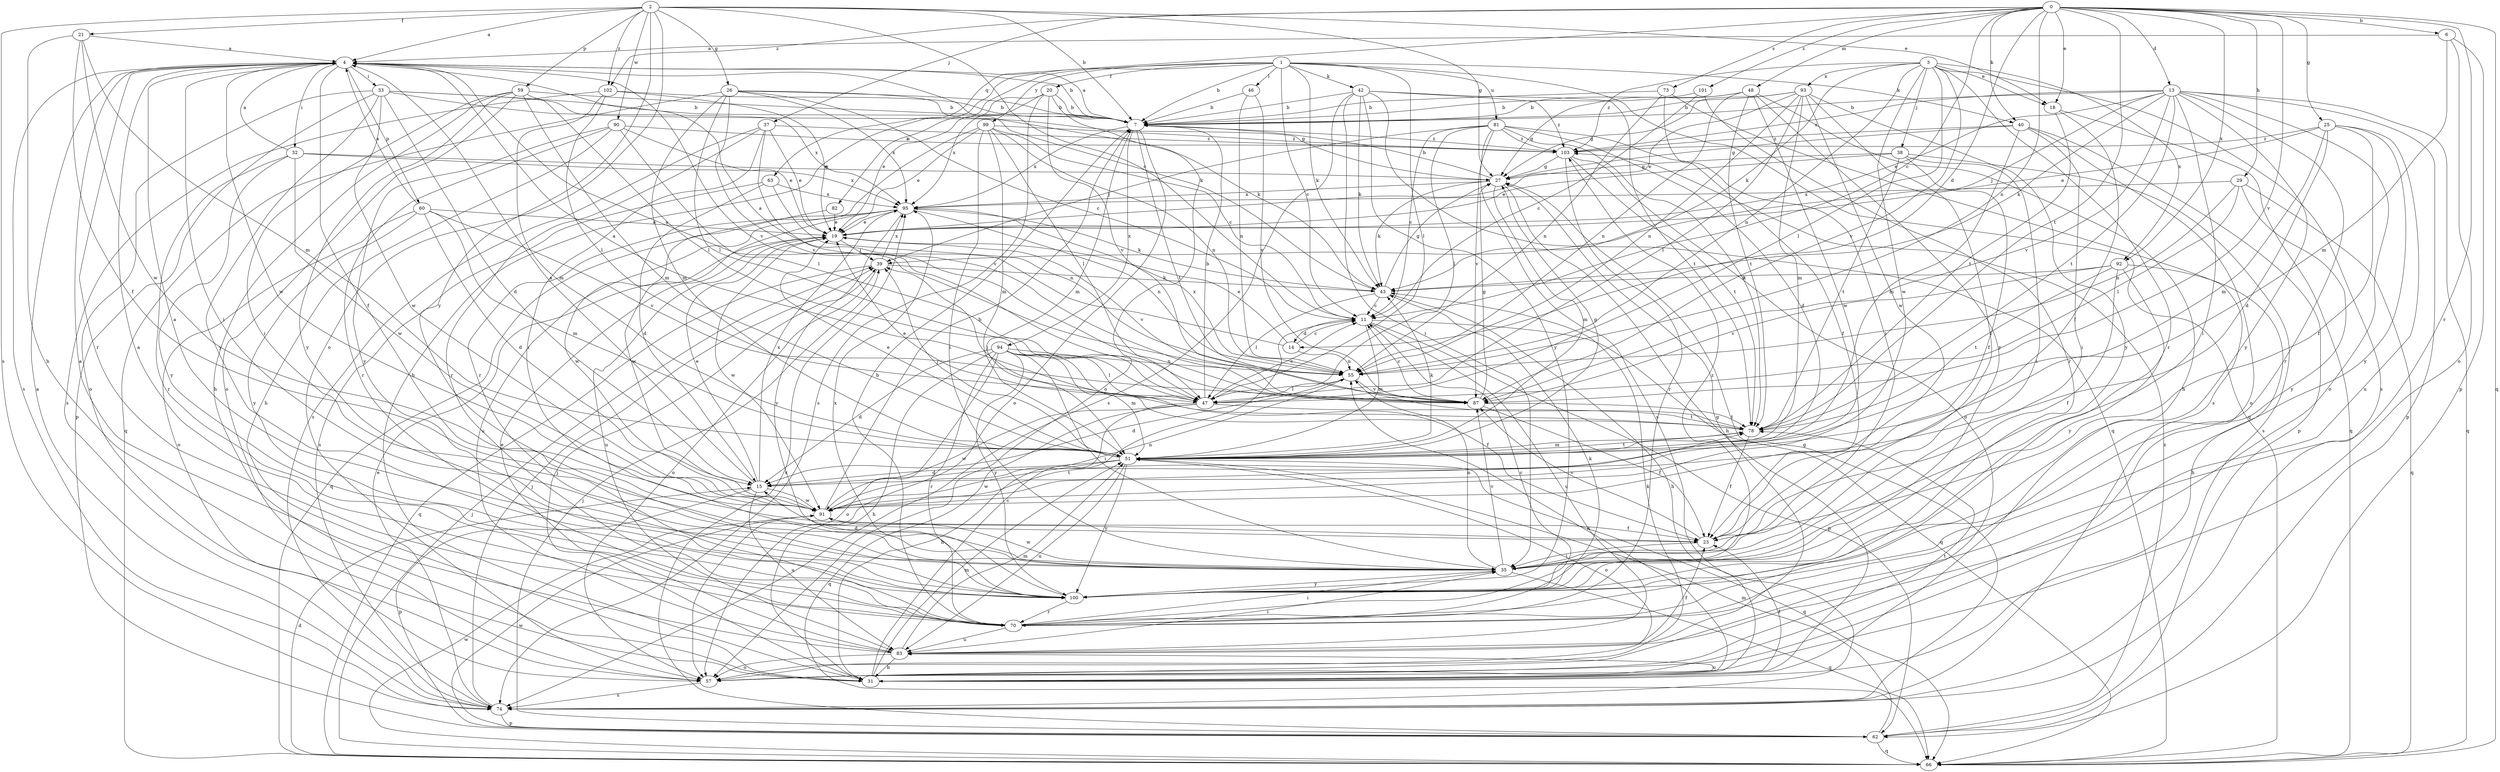 strict digraph  {
0;
1;
2;
3;
4;
6;
7;
11;
13;
14;
15;
18;
19;
20;
21;
23;
25;
26;
27;
29;
31;
32;
33;
35;
37;
38;
39;
40;
42;
43;
46;
47;
48;
51;
55;
57;
59;
60;
62;
63;
66;
70;
73;
74;
78;
81;
82;
83;
87;
90;
91;
92;
93;
94;
95;
99;
100;
101;
102;
103;
0 -> 6  [label=b];
0 -> 11  [label=c];
0 -> 13  [label=d];
0 -> 14  [label=d];
0 -> 18  [label=e];
0 -> 25  [label=g];
0 -> 29  [label=h];
0 -> 37  [label=j];
0 -> 40  [label=k];
0 -> 48  [label=m];
0 -> 55  [label=n];
0 -> 63  [label=q];
0 -> 66  [label=q];
0 -> 70  [label=r];
0 -> 73  [label=s];
0 -> 78  [label=t];
0 -> 87  [label=v];
0 -> 92  [label=x];
0 -> 101  [label=z];
0 -> 102  [label=z];
1 -> 7  [label=b];
1 -> 11  [label=c];
1 -> 20  [label=f];
1 -> 31  [label=h];
1 -> 40  [label=k];
1 -> 42  [label=k];
1 -> 43  [label=k];
1 -> 46  [label=l];
1 -> 47  [label=l];
1 -> 66  [label=q];
1 -> 81  [label=u];
1 -> 82  [label=u];
1 -> 99  [label=y];
2 -> 4  [label=a];
2 -> 7  [label=b];
2 -> 11  [label=c];
2 -> 18  [label=e];
2 -> 21  [label=f];
2 -> 26  [label=g];
2 -> 27  [label=g];
2 -> 57  [label=o];
2 -> 59  [label=p];
2 -> 74  [label=s];
2 -> 90  [label=w];
2 -> 100  [label=y];
2 -> 102  [label=z];
3 -> 18  [label=e];
3 -> 38  [label=j];
3 -> 43  [label=k];
3 -> 47  [label=l];
3 -> 55  [label=n];
3 -> 70  [label=r];
3 -> 74  [label=s];
3 -> 87  [label=v];
3 -> 91  [label=w];
3 -> 92  [label=x];
3 -> 93  [label=x];
3 -> 103  [label=z];
4 -> 7  [label=b];
4 -> 23  [label=f];
4 -> 32  [label=i];
4 -> 33  [label=i];
4 -> 35  [label=i];
4 -> 43  [label=k];
4 -> 60  [label=p];
4 -> 70  [label=r];
4 -> 74  [label=s];
4 -> 87  [label=v];
4 -> 91  [label=w];
6 -> 4  [label=a];
6 -> 51  [label=m];
6 -> 57  [label=o];
6 -> 62  [label=p];
7 -> 4  [label=a];
7 -> 51  [label=m];
7 -> 57  [label=o];
7 -> 78  [label=t];
7 -> 94  [label=x];
7 -> 95  [label=x];
7 -> 103  [label=z];
11 -> 14  [label=d];
11 -> 51  [label=m];
11 -> 62  [label=p];
11 -> 66  [label=q];
11 -> 83  [label=u];
13 -> 7  [label=b];
13 -> 19  [label=e];
13 -> 35  [label=i];
13 -> 39  [label=j];
13 -> 43  [label=k];
13 -> 57  [label=o];
13 -> 62  [label=p];
13 -> 66  [label=q];
13 -> 70  [label=r];
13 -> 78  [label=t];
13 -> 87  [label=v];
13 -> 100  [label=y];
13 -> 103  [label=z];
14 -> 4  [label=a];
14 -> 11  [label=c];
14 -> 19  [label=e];
14 -> 55  [label=n];
15 -> 4  [label=a];
15 -> 19  [label=e];
15 -> 62  [label=p];
15 -> 83  [label=u];
15 -> 91  [label=w];
15 -> 95  [label=x];
18 -> 23  [label=f];
18 -> 66  [label=q];
18 -> 78  [label=t];
19 -> 39  [label=j];
19 -> 83  [label=u];
19 -> 87  [label=v];
19 -> 91  [label=w];
20 -> 7  [label=b];
20 -> 19  [label=e];
20 -> 57  [label=o];
20 -> 74  [label=s];
20 -> 87  [label=v];
20 -> 95  [label=x];
21 -> 4  [label=a];
21 -> 23  [label=f];
21 -> 31  [label=h];
21 -> 51  [label=m];
21 -> 91  [label=w];
23 -> 35  [label=i];
23 -> 87  [label=v];
25 -> 15  [label=d];
25 -> 19  [label=e];
25 -> 23  [label=f];
25 -> 51  [label=m];
25 -> 83  [label=u];
25 -> 100  [label=y];
25 -> 103  [label=z];
26 -> 7  [label=b];
26 -> 11  [label=c];
26 -> 43  [label=k];
26 -> 47  [label=l];
26 -> 51  [label=m];
26 -> 66  [label=q];
26 -> 87  [label=v];
26 -> 95  [label=x];
27 -> 7  [label=b];
27 -> 31  [label=h];
27 -> 43  [label=k];
27 -> 51  [label=m];
27 -> 95  [label=x];
29 -> 47  [label=l];
29 -> 55  [label=n];
29 -> 66  [label=q];
29 -> 95  [label=x];
29 -> 100  [label=y];
31 -> 11  [label=c];
31 -> 23  [label=f];
31 -> 39  [label=j];
31 -> 51  [label=m];
31 -> 55  [label=n];
31 -> 83  [label=u];
32 -> 4  [label=a];
32 -> 27  [label=g];
32 -> 70  [label=r];
32 -> 91  [label=w];
32 -> 95  [label=x];
32 -> 100  [label=y];
33 -> 7  [label=b];
33 -> 15  [label=d];
33 -> 27  [label=g];
33 -> 57  [label=o];
33 -> 62  [label=p];
33 -> 91  [label=w];
33 -> 95  [label=x];
33 -> 100  [label=y];
35 -> 4  [label=a];
35 -> 15  [label=d];
35 -> 55  [label=n];
35 -> 66  [label=q];
35 -> 87  [label=v];
35 -> 91  [label=w];
35 -> 100  [label=y];
37 -> 19  [label=e];
37 -> 35  [label=i];
37 -> 70  [label=r];
37 -> 74  [label=s];
37 -> 87  [label=v];
37 -> 103  [label=z];
38 -> 19  [label=e];
38 -> 23  [label=f];
38 -> 27  [label=g];
38 -> 35  [label=i];
38 -> 74  [label=s];
38 -> 78  [label=t];
39 -> 43  [label=k];
39 -> 57  [label=o];
39 -> 66  [label=q];
39 -> 95  [label=x];
40 -> 27  [label=g];
40 -> 35  [label=i];
40 -> 51  [label=m];
40 -> 57  [label=o];
40 -> 62  [label=p];
40 -> 103  [label=z];
42 -> 7  [label=b];
42 -> 35  [label=i];
42 -> 43  [label=k];
42 -> 66  [label=q];
42 -> 74  [label=s];
42 -> 78  [label=t];
42 -> 100  [label=y];
42 -> 103  [label=z];
43 -> 11  [label=c];
43 -> 27  [label=g];
43 -> 31  [label=h];
43 -> 47  [label=l];
46 -> 7  [label=b];
46 -> 55  [label=n];
46 -> 87  [label=v];
47 -> 4  [label=a];
47 -> 7  [label=b];
47 -> 11  [label=c];
47 -> 31  [label=h];
47 -> 66  [label=q];
47 -> 78  [label=t];
47 -> 91  [label=w];
48 -> 7  [label=b];
48 -> 27  [label=g];
48 -> 31  [label=h];
48 -> 55  [label=n];
48 -> 78  [label=t];
48 -> 91  [label=w];
48 -> 100  [label=y];
51 -> 15  [label=d];
51 -> 19  [label=e];
51 -> 27  [label=g];
51 -> 39  [label=j];
51 -> 43  [label=k];
51 -> 57  [label=o];
51 -> 66  [label=q];
51 -> 78  [label=t];
51 -> 83  [label=u];
51 -> 91  [label=w];
51 -> 100  [label=y];
55 -> 4  [label=a];
55 -> 15  [label=d];
55 -> 47  [label=l];
55 -> 87  [label=v];
55 -> 95  [label=x];
57 -> 43  [label=k];
57 -> 74  [label=s];
57 -> 78  [label=t];
59 -> 7  [label=b];
59 -> 31  [label=h];
59 -> 35  [label=i];
59 -> 47  [label=l];
59 -> 51  [label=m];
59 -> 57  [label=o];
59 -> 100  [label=y];
60 -> 4  [label=a];
60 -> 15  [label=d];
60 -> 19  [label=e];
60 -> 51  [label=m];
60 -> 57  [label=o];
60 -> 87  [label=v];
60 -> 100  [label=y];
62 -> 39  [label=j];
62 -> 51  [label=m];
62 -> 66  [label=q];
62 -> 91  [label=w];
62 -> 95  [label=x];
62 -> 103  [label=z];
63 -> 15  [label=d];
63 -> 55  [label=n];
63 -> 74  [label=s];
63 -> 95  [label=x];
66 -> 15  [label=d];
66 -> 39  [label=j];
66 -> 91  [label=w];
70 -> 4  [label=a];
70 -> 7  [label=b];
70 -> 11  [label=c];
70 -> 35  [label=i];
70 -> 43  [label=k];
70 -> 83  [label=u];
73 -> 7  [label=b];
73 -> 35  [label=i];
73 -> 55  [label=n];
73 -> 74  [label=s];
74 -> 4  [label=a];
74 -> 19  [label=e];
74 -> 27  [label=g];
74 -> 39  [label=j];
74 -> 62  [label=p];
78 -> 19  [label=e];
78 -> 23  [label=f];
78 -> 39  [label=j];
78 -> 51  [label=m];
81 -> 11  [label=c];
81 -> 15  [label=d];
81 -> 23  [label=f];
81 -> 39  [label=j];
81 -> 47  [label=l];
81 -> 74  [label=s];
81 -> 78  [label=t];
81 -> 87  [label=v];
81 -> 103  [label=z];
82 -> 19  [label=e];
82 -> 91  [label=w];
83 -> 4  [label=a];
83 -> 19  [label=e];
83 -> 23  [label=f];
83 -> 27  [label=g];
83 -> 31  [label=h];
83 -> 35  [label=i];
83 -> 51  [label=m];
83 -> 57  [label=o];
87 -> 11  [label=c];
87 -> 23  [label=f];
87 -> 27  [label=g];
87 -> 78  [label=t];
90 -> 19  [label=e];
90 -> 31  [label=h];
90 -> 47  [label=l];
90 -> 70  [label=r];
90 -> 100  [label=y];
90 -> 103  [label=z];
91 -> 7  [label=b];
91 -> 23  [label=f];
91 -> 55  [label=n];
91 -> 78  [label=t];
92 -> 23  [label=f];
92 -> 31  [label=h];
92 -> 43  [label=k];
92 -> 78  [label=t];
92 -> 87  [label=v];
92 -> 100  [label=y];
93 -> 7  [label=b];
93 -> 19  [label=e];
93 -> 27  [label=g];
93 -> 35  [label=i];
93 -> 47  [label=l];
93 -> 51  [label=m];
93 -> 55  [label=n];
93 -> 91  [label=w];
93 -> 100  [label=y];
94 -> 15  [label=d];
94 -> 23  [label=f];
94 -> 31  [label=h];
94 -> 35  [label=i];
94 -> 47  [label=l];
94 -> 51  [label=m];
94 -> 55  [label=n];
94 -> 57  [label=o];
94 -> 70  [label=r];
94 -> 100  [label=y];
95 -> 19  [label=e];
95 -> 43  [label=k];
95 -> 55  [label=n];
95 -> 66  [label=q];
95 -> 83  [label=u];
95 -> 91  [label=w];
95 -> 100  [label=y];
99 -> 11  [label=c];
99 -> 19  [label=e];
99 -> 35  [label=i];
99 -> 47  [label=l];
99 -> 51  [label=m];
99 -> 55  [label=n];
99 -> 70  [label=r];
99 -> 103  [label=z];
100 -> 70  [label=r];
100 -> 95  [label=x];
100 -> 103  [label=z];
101 -> 7  [label=b];
101 -> 11  [label=c];
101 -> 70  [label=r];
102 -> 7  [label=b];
102 -> 19  [label=e];
102 -> 47  [label=l];
102 -> 51  [label=m];
102 -> 74  [label=s];
103 -> 27  [label=g];
103 -> 57  [label=o];
103 -> 70  [label=r];
103 -> 78  [label=t];
}
